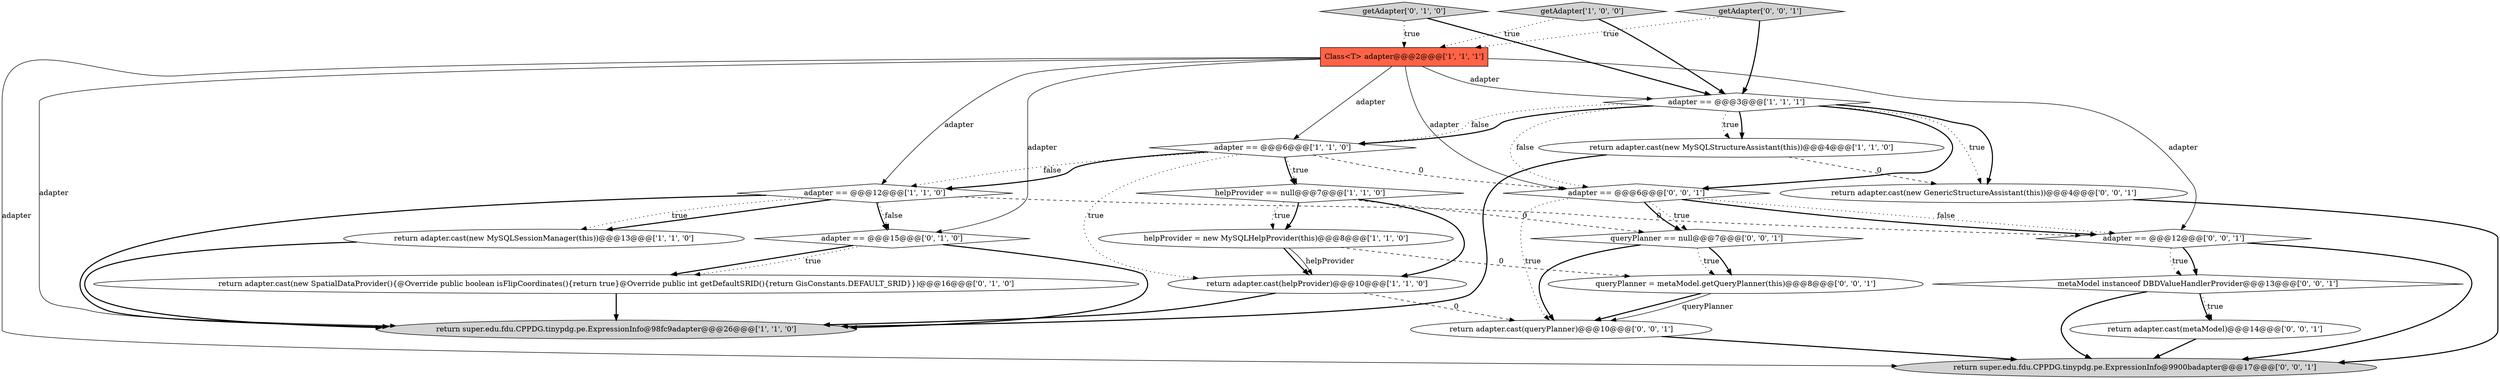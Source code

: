 digraph {
6 [style = filled, label = "Class<T> adapter@@@2@@@['1', '1', '1']", fillcolor = tomato, shape = box image = "AAA0AAABBB1BBB"];
19 [style = filled, label = "metaModel instanceof DBDValueHandlerProvider@@@13@@@['0', '0', '1']", fillcolor = white, shape = diamond image = "AAA0AAABBB3BBB"];
22 [style = filled, label = "adapter == @@@6@@@['0', '0', '1']", fillcolor = white, shape = diamond image = "AAA0AAABBB3BBB"];
21 [style = filled, label = "return adapter.cast(new GenericStructureAssistant(this))@@@4@@@['0', '0', '1']", fillcolor = white, shape = ellipse image = "AAA0AAABBB3BBB"];
4 [style = filled, label = "helpProvider == null@@@7@@@['1', '1', '0']", fillcolor = white, shape = diamond image = "AAA0AAABBB1BBB"];
1 [style = filled, label = "return super.edu.fdu.CPPDG.tinypdg.pe.ExpressionInfo@98fc9adapter@@@26@@@['1', '1', '0']", fillcolor = lightgray, shape = ellipse image = "AAA0AAABBB1BBB"];
13 [style = filled, label = "return adapter.cast(new SpatialDataProvider(){@Override public boolean isFlipCoordinates(){return true}@Override public int getDefaultSRID(){return GisConstants.DEFAULT_SRID}})@@@16@@@['0', '1', '0']", fillcolor = white, shape = ellipse image = "AAA1AAABBB2BBB"];
14 [style = filled, label = "adapter == @@@12@@@['0', '0', '1']", fillcolor = white, shape = diamond image = "AAA0AAABBB3BBB"];
11 [style = filled, label = "adapter == @@@15@@@['0', '1', '0']", fillcolor = white, shape = diamond image = "AAA1AAABBB2BBB"];
3 [style = filled, label = "return adapter.cast(helpProvider)@@@10@@@['1', '1', '0']", fillcolor = white, shape = ellipse image = "AAA0AAABBB1BBB"];
20 [style = filled, label = "return super.edu.fdu.CPPDG.tinypdg.pe.ExpressionInfo@9900badapter@@@17@@@['0', '0', '1']", fillcolor = lightgray, shape = ellipse image = "AAA0AAABBB3BBB"];
12 [style = filled, label = "getAdapter['0', '1', '0']", fillcolor = lightgray, shape = diamond image = "AAA0AAABBB2BBB"];
23 [style = filled, label = "queryPlanner = metaModel.getQueryPlanner(this)@@@8@@@['0', '0', '1']", fillcolor = white, shape = ellipse image = "AAA0AAABBB3BBB"];
8 [style = filled, label = "helpProvider = new MySQLHelpProvider(this)@@@8@@@['1', '1', '0']", fillcolor = white, shape = ellipse image = "AAA0AAABBB1BBB"];
9 [style = filled, label = "return adapter.cast(new MySQLSessionManager(this))@@@13@@@['1', '1', '0']", fillcolor = white, shape = ellipse image = "AAA0AAABBB1BBB"];
17 [style = filled, label = "queryPlanner == null@@@7@@@['0', '0', '1']", fillcolor = white, shape = diamond image = "AAA0AAABBB3BBB"];
0 [style = filled, label = "return adapter.cast(new MySQLStructureAssistant(this))@@@4@@@['1', '1', '0']", fillcolor = white, shape = ellipse image = "AAA0AAABBB1BBB"];
7 [style = filled, label = "getAdapter['1', '0', '0']", fillcolor = lightgray, shape = diamond image = "AAA0AAABBB1BBB"];
2 [style = filled, label = "adapter == @@@3@@@['1', '1', '1']", fillcolor = white, shape = diamond image = "AAA0AAABBB1BBB"];
15 [style = filled, label = "return adapter.cast(metaModel)@@@14@@@['0', '0', '1']", fillcolor = white, shape = ellipse image = "AAA0AAABBB3BBB"];
5 [style = filled, label = "adapter == @@@6@@@['1', '1', '0']", fillcolor = white, shape = diamond image = "AAA0AAABBB1BBB"];
16 [style = filled, label = "getAdapter['0', '0', '1']", fillcolor = lightgray, shape = diamond image = "AAA0AAABBB3BBB"];
10 [style = filled, label = "adapter == @@@12@@@['1', '1', '0']", fillcolor = white, shape = diamond image = "AAA0AAABBB1BBB"];
18 [style = filled, label = "return adapter.cast(queryPlanner)@@@10@@@['0', '0', '1']", fillcolor = white, shape = ellipse image = "AAA0AAABBB3BBB"];
5->22 [style = dashed, label="0"];
6->10 [style = solid, label="adapter"];
18->20 [style = bold, label=""];
6->1 [style = solid, label="adapter"];
2->22 [style = dotted, label="false"];
0->21 [style = dashed, label="0"];
10->14 [style = dashed, label="0"];
17->18 [style = bold, label=""];
2->5 [style = bold, label=""];
5->3 [style = dotted, label="true"];
10->9 [style = bold, label=""];
12->2 [style = bold, label=""];
19->20 [style = bold, label=""];
22->14 [style = dotted, label="false"];
17->23 [style = dotted, label="true"];
19->15 [style = bold, label=""];
5->4 [style = dotted, label="true"];
6->14 [style = solid, label="adapter"];
4->17 [style = dashed, label="0"];
11->1 [style = bold, label=""];
4->8 [style = bold, label=""];
10->11 [style = bold, label=""];
14->19 [style = bold, label=""];
22->17 [style = bold, label=""];
7->2 [style = bold, label=""];
5->10 [style = bold, label=""];
0->1 [style = bold, label=""];
5->4 [style = bold, label=""];
2->21 [style = dotted, label="true"];
8->3 [style = bold, label=""];
4->8 [style = dotted, label="true"];
16->6 [style = dotted, label="true"];
3->1 [style = bold, label=""];
16->2 [style = bold, label=""];
6->22 [style = solid, label="adapter"];
8->23 [style = dashed, label="0"];
10->1 [style = bold, label=""];
6->11 [style = solid, label="adapter"];
21->20 [style = bold, label=""];
22->14 [style = bold, label=""];
6->5 [style = solid, label="adapter"];
2->22 [style = bold, label=""];
19->15 [style = dotted, label="true"];
11->13 [style = bold, label=""];
17->23 [style = bold, label=""];
2->5 [style = dotted, label="false"];
14->19 [style = dotted, label="true"];
23->18 [style = bold, label=""];
5->10 [style = dotted, label="false"];
13->1 [style = bold, label=""];
15->20 [style = bold, label=""];
3->18 [style = dashed, label="0"];
2->0 [style = bold, label=""];
6->20 [style = solid, label="adapter"];
8->3 [style = solid, label="helpProvider"];
23->18 [style = solid, label="queryPlanner"];
2->0 [style = dotted, label="true"];
12->6 [style = dotted, label="true"];
11->13 [style = dotted, label="true"];
6->2 [style = solid, label="adapter"];
22->18 [style = dotted, label="true"];
10->11 [style = dotted, label="false"];
22->17 [style = dotted, label="true"];
4->3 [style = bold, label=""];
9->1 [style = bold, label=""];
10->9 [style = dotted, label="true"];
2->21 [style = bold, label=""];
14->20 [style = bold, label=""];
7->6 [style = dotted, label="true"];
}
